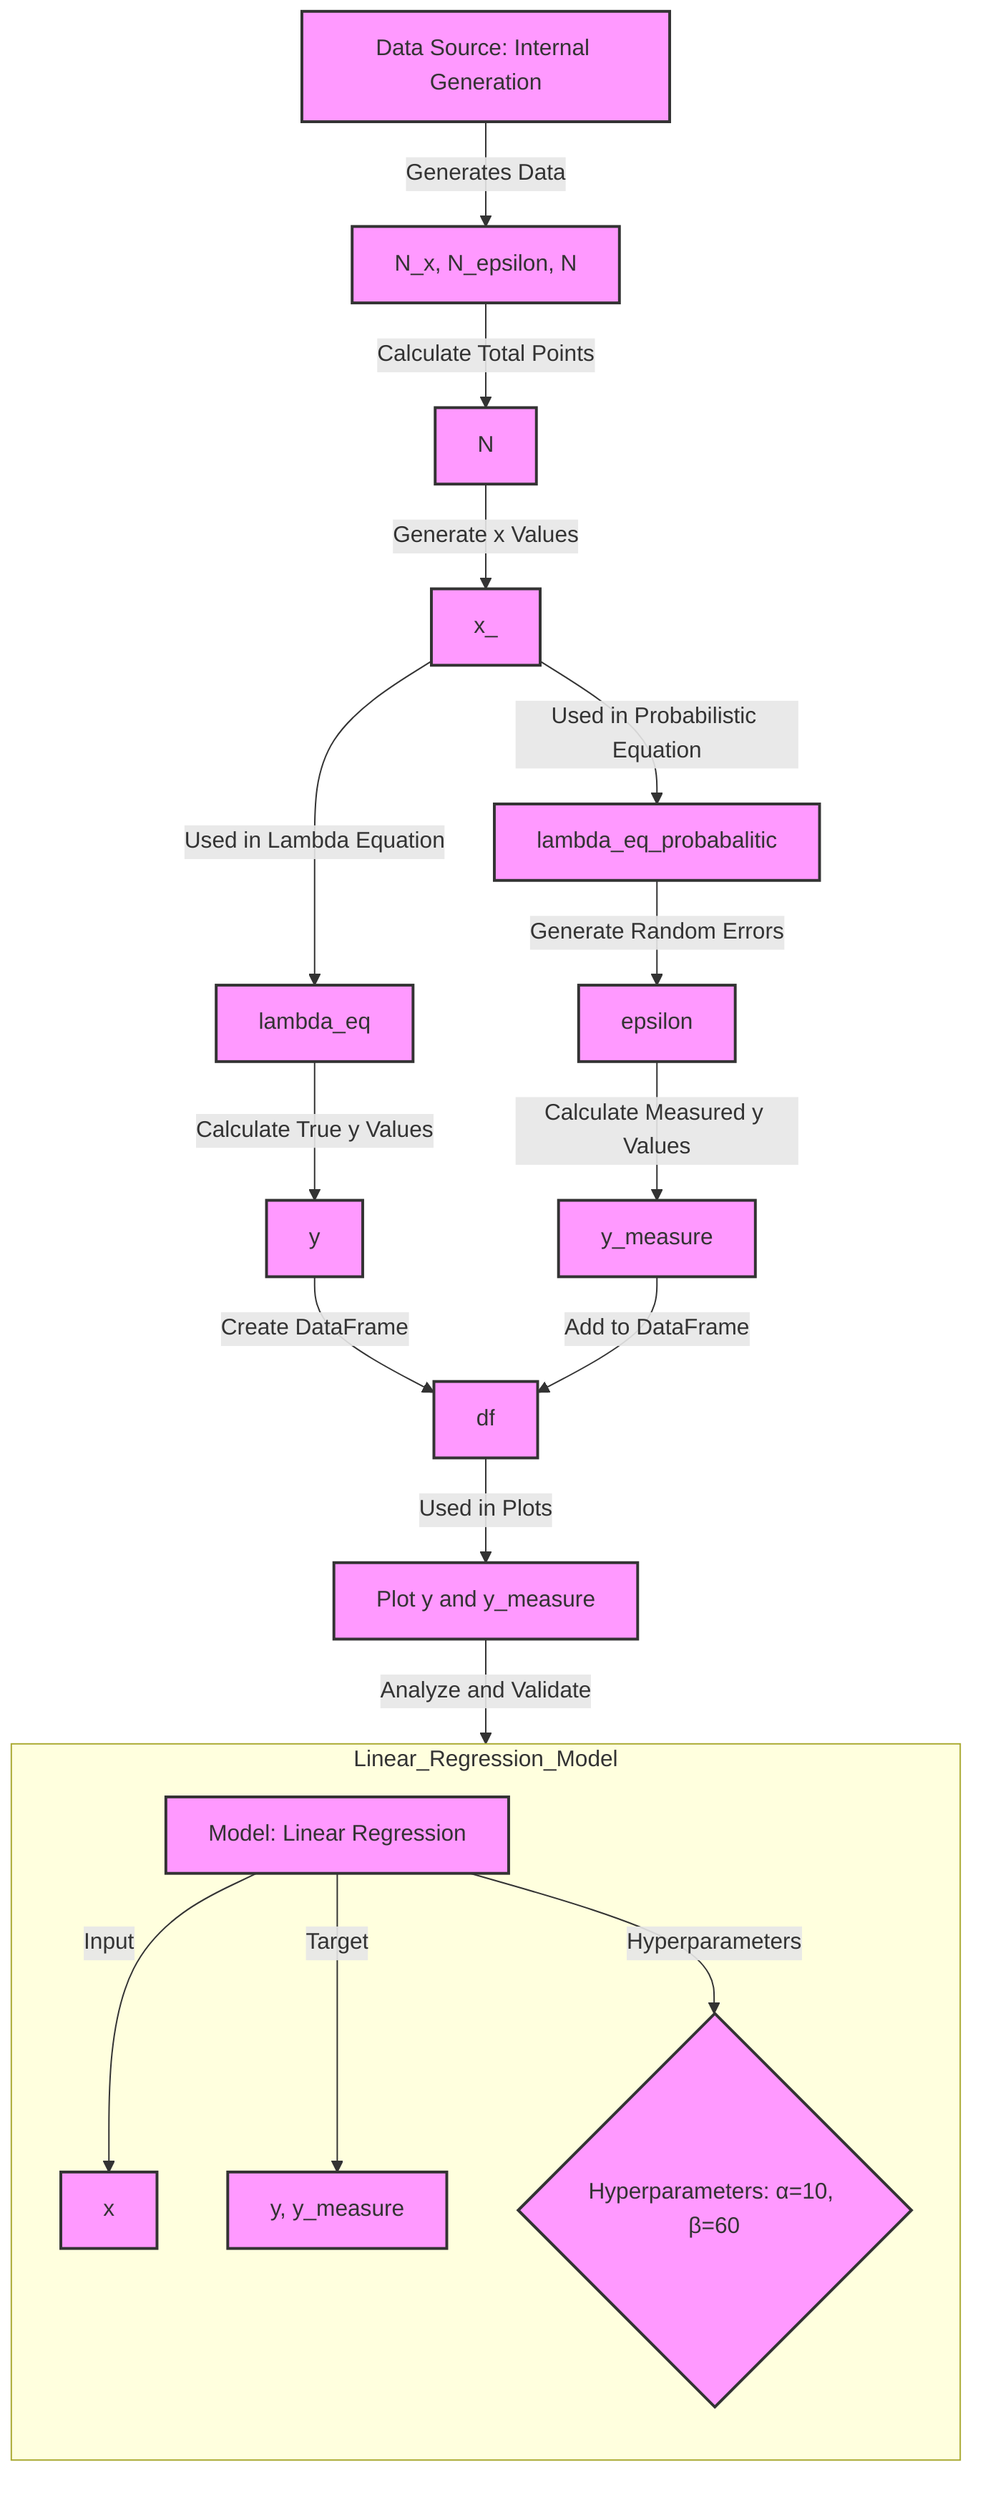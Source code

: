 %% This Mermaid diagram represents the data workflow for a data science project
flowchart TD
    A["Data Source: Internal Generation"] -->|Generates Data| B["N_x, N_epsilon, N"]
    B --> |Calculate Total Points| C["N"]
    C --> |Generate x Values| D["x_"]
    D -->|Used in Lambda Equation| F["lambda_eq"]
    D -->|Used in Probabilistic Equation| G["lambda_eq_probabalitic"]
    F --> |Calculate True y Values| H["y"]
    G --> |Generate Random Errors| I["epsilon"]
    I --> |Calculate Measured y Values| J["y_measure"]
    H --> |Create DataFrame| K["df"]
    J --> |Add to DataFrame| K["df"]
    K -->|Used in Plots| L["Plot y and y_measure"]

    subgraph Linear_Regression_Model
        direction TB
        M["Model: Linear Regression"]
        N1["x"]
        N2["y, y_measure"]
        M --> |Input| N1
        M --> |Target| N2
        M --> |Hyperparameters| O{"Hyperparameters: α=10, β=60"}
    end
    L --> |Analyze and Validate| Linear_Regression_Model

    %% Node details
    classDef dataNode fill:#f9f,stroke:#333,stroke-width:2px;
    classDef processNode fill:#bbf,stroke:#333,stroke-width:2px;
    class A,B,C,D,E,F,G,H,I,J,K,L,M,N1,N2,O dataNode;